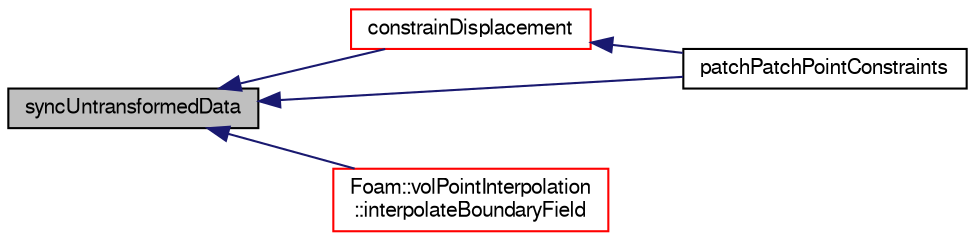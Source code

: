 digraph "syncUntransformedData"
{
  bgcolor="transparent";
  edge [fontname="FreeSans",fontsize="10",labelfontname="FreeSans",labelfontsize="10"];
  node [fontname="FreeSans",fontsize="10",shape=record];
  rankdir="LR";
  Node517 [label="syncUntransformedData",height=0.2,width=0.4,color="black", fillcolor="grey75", style="filled", fontcolor="black"];
  Node517 -> Node518 [dir="back",color="midnightblue",fontsize="10",style="solid",fontname="FreeSans"];
  Node518 [label="constrainDisplacement",height=0.2,width=0.4,color="red",URL="$a23282.html#ac7c5f534957c0971660cfced02519073",tooltip="Apply boundary conditions (single-patch constraints),. "];
  Node518 -> Node520 [dir="back",color="midnightblue",fontsize="10",style="solid",fontname="FreeSans"];
  Node520 [label="patchPatchPointConstraints",height=0.2,width=0.4,color="black",URL="$a23282.html#a874c77b203d051476f7319bfbb329829",tooltip="Actual constraints. "];
  Node517 -> Node524 [dir="back",color="midnightblue",fontsize="10",style="solid",fontname="FreeSans"];
  Node524 [label="Foam::volPointInterpolation\l::interpolateBoundaryField",height=0.2,width=0.4,color="red",URL="$a23286.html#a3084da4ba1da6061bb7dcd9bda567d54",tooltip="Interpolate boundary field without applying constraints/boundary. "];
  Node517 -> Node520 [dir="back",color="midnightblue",fontsize="10",style="solid",fontname="FreeSans"];
}
